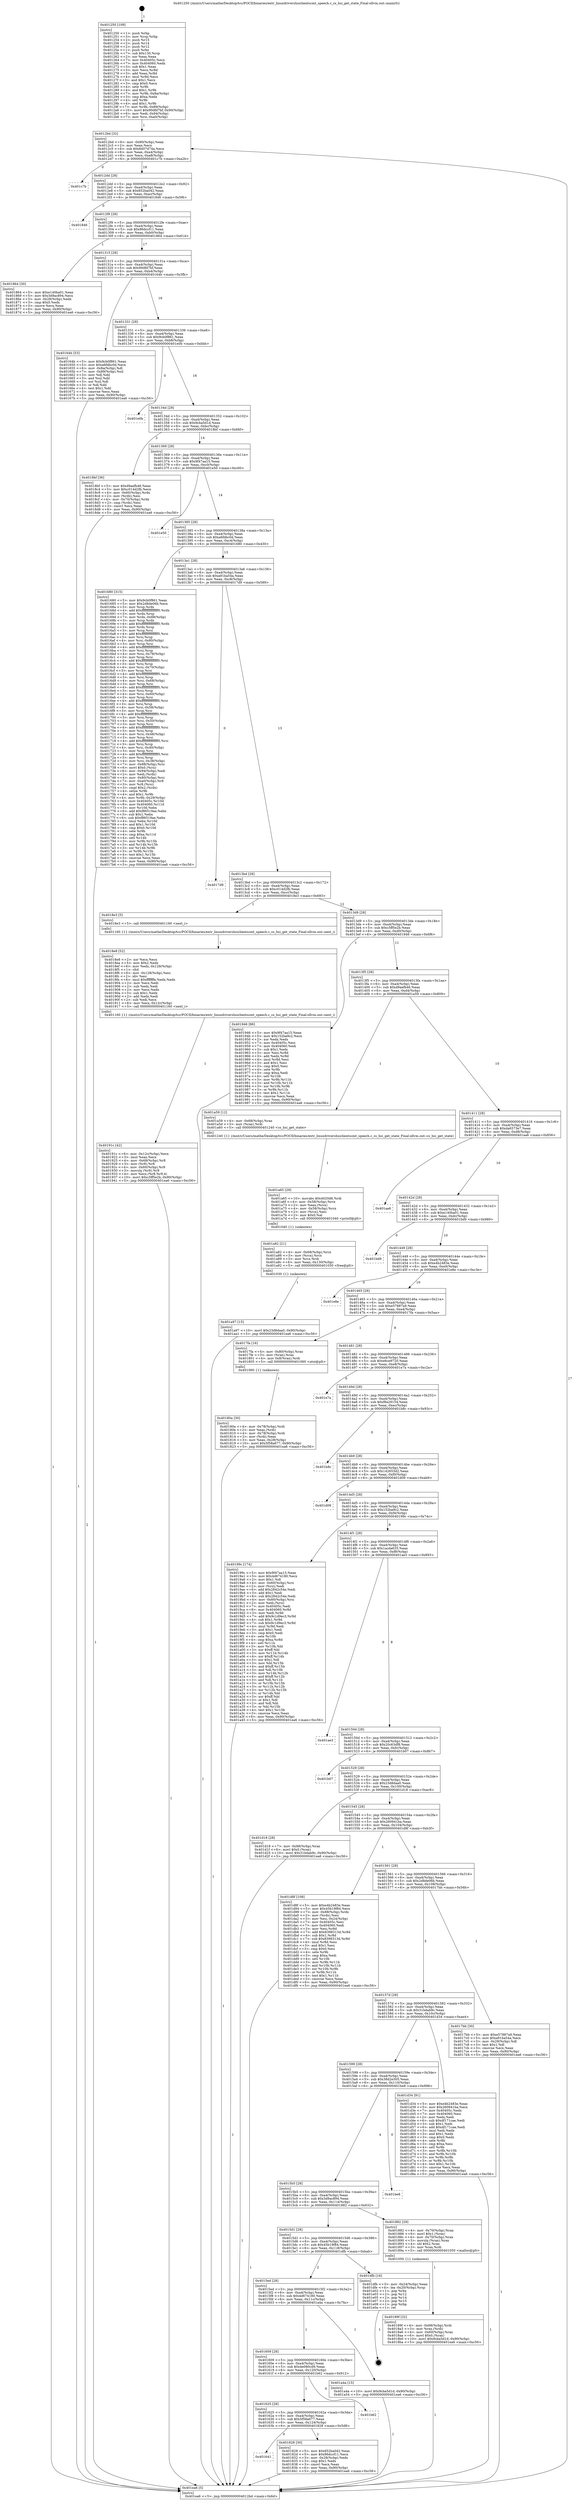 digraph "0x401250" {
  label = "0x401250 (/mnt/c/Users/mathe/Desktop/tcc/POCII/binaries/extr_linuxdrivershsiclientscmt_speech.c_cs_hsi_get_state_Final-ollvm.out::main(0))"
  labelloc = "t"
  node[shape=record]

  Entry [label="",width=0.3,height=0.3,shape=circle,fillcolor=black,style=filled]
  "0x4012bd" [label="{
     0x4012bd [32]\l
     | [instrs]\l
     &nbsp;&nbsp;0x4012bd \<+6\>: mov -0x90(%rbp),%eax\l
     &nbsp;&nbsp;0x4012c3 \<+2\>: mov %eax,%ecx\l
     &nbsp;&nbsp;0x4012c5 \<+6\>: sub $0x8407d74a,%ecx\l
     &nbsp;&nbsp;0x4012cb \<+6\>: mov %eax,-0xa4(%rbp)\l
     &nbsp;&nbsp;0x4012d1 \<+6\>: mov %ecx,-0xa8(%rbp)\l
     &nbsp;&nbsp;0x4012d7 \<+6\>: je 0000000000401c7b \<main+0xa2b\>\l
  }"]
  "0x401c7b" [label="{
     0x401c7b\l
  }", style=dashed]
  "0x4012dd" [label="{
     0x4012dd [28]\l
     | [instrs]\l
     &nbsp;&nbsp;0x4012dd \<+5\>: jmp 00000000004012e2 \<main+0x92\>\l
     &nbsp;&nbsp;0x4012e2 \<+6\>: mov -0xa4(%rbp),%eax\l
     &nbsp;&nbsp;0x4012e8 \<+5\>: sub $0x852ba042,%eax\l
     &nbsp;&nbsp;0x4012ed \<+6\>: mov %eax,-0xac(%rbp)\l
     &nbsp;&nbsp;0x4012f3 \<+6\>: je 0000000000401846 \<main+0x5f6\>\l
  }"]
  Exit [label="",width=0.3,height=0.3,shape=circle,fillcolor=black,style=filled,peripheries=2]
  "0x401846" [label="{
     0x401846\l
  }", style=dashed]
  "0x4012f9" [label="{
     0x4012f9 [28]\l
     | [instrs]\l
     &nbsp;&nbsp;0x4012f9 \<+5\>: jmp 00000000004012fe \<main+0xae\>\l
     &nbsp;&nbsp;0x4012fe \<+6\>: mov -0xa4(%rbp),%eax\l
     &nbsp;&nbsp;0x401304 \<+5\>: sub $0x86dccf11,%eax\l
     &nbsp;&nbsp;0x401309 \<+6\>: mov %eax,-0xb0(%rbp)\l
     &nbsp;&nbsp;0x40130f \<+6\>: je 0000000000401864 \<main+0x614\>\l
  }"]
  "0x401a97" [label="{
     0x401a97 [15]\l
     | [instrs]\l
     &nbsp;&nbsp;0x401a97 \<+10\>: movl $0x23d8daa0,-0x90(%rbp)\l
     &nbsp;&nbsp;0x401aa1 \<+5\>: jmp 0000000000401ea6 \<main+0xc56\>\l
  }"]
  "0x401864" [label="{
     0x401864 [30]\l
     | [instrs]\l
     &nbsp;&nbsp;0x401864 \<+5\>: mov $0xe140ba01,%eax\l
     &nbsp;&nbsp;0x401869 \<+5\>: mov $0x3d9ac894,%ecx\l
     &nbsp;&nbsp;0x40186e \<+3\>: mov -0x28(%rbp),%edx\l
     &nbsp;&nbsp;0x401871 \<+3\>: cmp $0x0,%edx\l
     &nbsp;&nbsp;0x401874 \<+3\>: cmove %ecx,%eax\l
     &nbsp;&nbsp;0x401877 \<+6\>: mov %eax,-0x90(%rbp)\l
     &nbsp;&nbsp;0x40187d \<+5\>: jmp 0000000000401ea6 \<main+0xc56\>\l
  }"]
  "0x401315" [label="{
     0x401315 [28]\l
     | [instrs]\l
     &nbsp;&nbsp;0x401315 \<+5\>: jmp 000000000040131a \<main+0xca\>\l
     &nbsp;&nbsp;0x40131a \<+6\>: mov -0xa4(%rbp),%eax\l
     &nbsp;&nbsp;0x401320 \<+5\>: sub $0x90dfd7bf,%eax\l
     &nbsp;&nbsp;0x401325 \<+6\>: mov %eax,-0xb4(%rbp)\l
     &nbsp;&nbsp;0x40132b \<+6\>: je 000000000040164b \<main+0x3fb\>\l
  }"]
  "0x401a82" [label="{
     0x401a82 [21]\l
     | [instrs]\l
     &nbsp;&nbsp;0x401a82 \<+4\>: mov -0x68(%rbp),%rcx\l
     &nbsp;&nbsp;0x401a86 \<+3\>: mov (%rcx),%rcx\l
     &nbsp;&nbsp;0x401a89 \<+3\>: mov %rcx,%rdi\l
     &nbsp;&nbsp;0x401a8c \<+6\>: mov %eax,-0x130(%rbp)\l
     &nbsp;&nbsp;0x401a92 \<+5\>: call 0000000000401030 \<free@plt\>\l
     | [calls]\l
     &nbsp;&nbsp;0x401030 \{1\} (unknown)\l
  }"]
  "0x40164b" [label="{
     0x40164b [53]\l
     | [instrs]\l
     &nbsp;&nbsp;0x40164b \<+5\>: mov $0x9cb0f861,%eax\l
     &nbsp;&nbsp;0x401650 \<+5\>: mov $0xa6fdbc0d,%ecx\l
     &nbsp;&nbsp;0x401655 \<+6\>: mov -0x8a(%rbp),%dl\l
     &nbsp;&nbsp;0x40165b \<+7\>: mov -0x89(%rbp),%sil\l
     &nbsp;&nbsp;0x401662 \<+3\>: mov %dl,%dil\l
     &nbsp;&nbsp;0x401665 \<+3\>: and %sil,%dil\l
     &nbsp;&nbsp;0x401668 \<+3\>: xor %sil,%dl\l
     &nbsp;&nbsp;0x40166b \<+3\>: or %dl,%dil\l
     &nbsp;&nbsp;0x40166e \<+4\>: test $0x1,%dil\l
     &nbsp;&nbsp;0x401672 \<+3\>: cmovne %ecx,%eax\l
     &nbsp;&nbsp;0x401675 \<+6\>: mov %eax,-0x90(%rbp)\l
     &nbsp;&nbsp;0x40167b \<+5\>: jmp 0000000000401ea6 \<main+0xc56\>\l
  }"]
  "0x401331" [label="{
     0x401331 [28]\l
     | [instrs]\l
     &nbsp;&nbsp;0x401331 \<+5\>: jmp 0000000000401336 \<main+0xe6\>\l
     &nbsp;&nbsp;0x401336 \<+6\>: mov -0xa4(%rbp),%eax\l
     &nbsp;&nbsp;0x40133c \<+5\>: sub $0x9cb0f861,%eax\l
     &nbsp;&nbsp;0x401341 \<+6\>: mov %eax,-0xb8(%rbp)\l
     &nbsp;&nbsp;0x401347 \<+6\>: je 0000000000401e0b \<main+0xbbb\>\l
  }"]
  "0x401ea6" [label="{
     0x401ea6 [5]\l
     | [instrs]\l
     &nbsp;&nbsp;0x401ea6 \<+5\>: jmp 00000000004012bd \<main+0x6d\>\l
  }"]
  "0x401250" [label="{
     0x401250 [109]\l
     | [instrs]\l
     &nbsp;&nbsp;0x401250 \<+1\>: push %rbp\l
     &nbsp;&nbsp;0x401251 \<+3\>: mov %rsp,%rbp\l
     &nbsp;&nbsp;0x401254 \<+2\>: push %r15\l
     &nbsp;&nbsp;0x401256 \<+2\>: push %r14\l
     &nbsp;&nbsp;0x401258 \<+2\>: push %r12\l
     &nbsp;&nbsp;0x40125a \<+1\>: push %rbx\l
     &nbsp;&nbsp;0x40125b \<+7\>: sub $0x130,%rsp\l
     &nbsp;&nbsp;0x401262 \<+2\>: xor %eax,%eax\l
     &nbsp;&nbsp;0x401264 \<+7\>: mov 0x40405c,%ecx\l
     &nbsp;&nbsp;0x40126b \<+7\>: mov 0x404060,%edx\l
     &nbsp;&nbsp;0x401272 \<+3\>: sub $0x1,%eax\l
     &nbsp;&nbsp;0x401275 \<+3\>: mov %ecx,%r8d\l
     &nbsp;&nbsp;0x401278 \<+3\>: add %eax,%r8d\l
     &nbsp;&nbsp;0x40127b \<+4\>: imul %r8d,%ecx\l
     &nbsp;&nbsp;0x40127f \<+3\>: and $0x1,%ecx\l
     &nbsp;&nbsp;0x401282 \<+3\>: cmp $0x0,%ecx\l
     &nbsp;&nbsp;0x401285 \<+4\>: sete %r9b\l
     &nbsp;&nbsp;0x401289 \<+4\>: and $0x1,%r9b\l
     &nbsp;&nbsp;0x40128d \<+7\>: mov %r9b,-0x8a(%rbp)\l
     &nbsp;&nbsp;0x401294 \<+3\>: cmp $0xa,%edx\l
     &nbsp;&nbsp;0x401297 \<+4\>: setl %r9b\l
     &nbsp;&nbsp;0x40129b \<+4\>: and $0x1,%r9b\l
     &nbsp;&nbsp;0x40129f \<+7\>: mov %r9b,-0x89(%rbp)\l
     &nbsp;&nbsp;0x4012a6 \<+10\>: movl $0x90dfd7bf,-0x90(%rbp)\l
     &nbsp;&nbsp;0x4012b0 \<+6\>: mov %edi,-0x94(%rbp)\l
     &nbsp;&nbsp;0x4012b6 \<+7\>: mov %rsi,-0xa0(%rbp)\l
  }"]
  "0x401a65" [label="{
     0x401a65 [29]\l
     | [instrs]\l
     &nbsp;&nbsp;0x401a65 \<+10\>: movabs $0x4020d6,%rdi\l
     &nbsp;&nbsp;0x401a6f \<+4\>: mov -0x58(%rbp),%rcx\l
     &nbsp;&nbsp;0x401a73 \<+2\>: mov %eax,(%rcx)\l
     &nbsp;&nbsp;0x401a75 \<+4\>: mov -0x58(%rbp),%rcx\l
     &nbsp;&nbsp;0x401a79 \<+2\>: mov (%rcx),%esi\l
     &nbsp;&nbsp;0x401a7b \<+2\>: mov $0x0,%al\l
     &nbsp;&nbsp;0x401a7d \<+5\>: call 0000000000401040 \<printf@plt\>\l
     | [calls]\l
     &nbsp;&nbsp;0x401040 \{1\} (unknown)\l
  }"]
  "0x401e0b" [label="{
     0x401e0b\l
  }", style=dashed]
  "0x40134d" [label="{
     0x40134d [28]\l
     | [instrs]\l
     &nbsp;&nbsp;0x40134d \<+5\>: jmp 0000000000401352 \<main+0x102\>\l
     &nbsp;&nbsp;0x401352 \<+6\>: mov -0xa4(%rbp),%eax\l
     &nbsp;&nbsp;0x401358 \<+5\>: sub $0x9cba5d1d,%eax\l
     &nbsp;&nbsp;0x40135d \<+6\>: mov %eax,-0xbc(%rbp)\l
     &nbsp;&nbsp;0x401363 \<+6\>: je 00000000004018bf \<main+0x66f\>\l
  }"]
  "0x40191c" [label="{
     0x40191c [42]\l
     | [instrs]\l
     &nbsp;&nbsp;0x40191c \<+6\>: mov -0x12c(%rbp),%ecx\l
     &nbsp;&nbsp;0x401922 \<+3\>: imul %eax,%ecx\l
     &nbsp;&nbsp;0x401925 \<+4\>: mov -0x68(%rbp),%r8\l
     &nbsp;&nbsp;0x401929 \<+3\>: mov (%r8),%r8\l
     &nbsp;&nbsp;0x40192c \<+4\>: mov -0x60(%rbp),%r9\l
     &nbsp;&nbsp;0x401930 \<+3\>: movslq (%r9),%r9\l
     &nbsp;&nbsp;0x401933 \<+4\>: mov %ecx,(%r8,%r9,4)\l
     &nbsp;&nbsp;0x401937 \<+10\>: movl $0xc5ff5e2b,-0x90(%rbp)\l
     &nbsp;&nbsp;0x401941 \<+5\>: jmp 0000000000401ea6 \<main+0xc56\>\l
  }"]
  "0x4018bf" [label="{
     0x4018bf [36]\l
     | [instrs]\l
     &nbsp;&nbsp;0x4018bf \<+5\>: mov $0xd9aefb46,%eax\l
     &nbsp;&nbsp;0x4018c4 \<+5\>: mov $0xc014d2fb,%ecx\l
     &nbsp;&nbsp;0x4018c9 \<+4\>: mov -0x60(%rbp),%rdx\l
     &nbsp;&nbsp;0x4018cd \<+2\>: mov (%rdx),%esi\l
     &nbsp;&nbsp;0x4018cf \<+4\>: mov -0x70(%rbp),%rdx\l
     &nbsp;&nbsp;0x4018d3 \<+2\>: cmp (%rdx),%esi\l
     &nbsp;&nbsp;0x4018d5 \<+3\>: cmovl %ecx,%eax\l
     &nbsp;&nbsp;0x4018d8 \<+6\>: mov %eax,-0x90(%rbp)\l
     &nbsp;&nbsp;0x4018de \<+5\>: jmp 0000000000401ea6 \<main+0xc56\>\l
  }"]
  "0x401369" [label="{
     0x401369 [28]\l
     | [instrs]\l
     &nbsp;&nbsp;0x401369 \<+5\>: jmp 000000000040136e \<main+0x11e\>\l
     &nbsp;&nbsp;0x40136e \<+6\>: mov -0xa4(%rbp),%eax\l
     &nbsp;&nbsp;0x401374 \<+5\>: sub $0x9f47aa15,%eax\l
     &nbsp;&nbsp;0x401379 \<+6\>: mov %eax,-0xc0(%rbp)\l
     &nbsp;&nbsp;0x40137f \<+6\>: je 0000000000401e50 \<main+0xc00\>\l
  }"]
  "0x4018e8" [label="{
     0x4018e8 [52]\l
     | [instrs]\l
     &nbsp;&nbsp;0x4018e8 \<+2\>: xor %ecx,%ecx\l
     &nbsp;&nbsp;0x4018ea \<+5\>: mov $0x2,%edx\l
     &nbsp;&nbsp;0x4018ef \<+6\>: mov %edx,-0x128(%rbp)\l
     &nbsp;&nbsp;0x4018f5 \<+1\>: cltd\l
     &nbsp;&nbsp;0x4018f6 \<+6\>: mov -0x128(%rbp),%esi\l
     &nbsp;&nbsp;0x4018fc \<+2\>: idiv %esi\l
     &nbsp;&nbsp;0x4018fe \<+6\>: imul $0xfffffffe,%edx,%edx\l
     &nbsp;&nbsp;0x401904 \<+2\>: mov %ecx,%edi\l
     &nbsp;&nbsp;0x401906 \<+2\>: sub %edx,%edi\l
     &nbsp;&nbsp;0x401908 \<+2\>: mov %ecx,%edx\l
     &nbsp;&nbsp;0x40190a \<+3\>: sub $0x1,%edx\l
     &nbsp;&nbsp;0x40190d \<+2\>: add %edx,%edi\l
     &nbsp;&nbsp;0x40190f \<+2\>: sub %edi,%ecx\l
     &nbsp;&nbsp;0x401911 \<+6\>: mov %ecx,-0x12c(%rbp)\l
     &nbsp;&nbsp;0x401917 \<+5\>: call 0000000000401160 \<next_i\>\l
     | [calls]\l
     &nbsp;&nbsp;0x401160 \{1\} (/mnt/c/Users/mathe/Desktop/tcc/POCII/binaries/extr_linuxdrivershsiclientscmt_speech.c_cs_hsi_get_state_Final-ollvm.out::next_i)\l
  }"]
  "0x401e50" [label="{
     0x401e50\l
  }", style=dashed]
  "0x401385" [label="{
     0x401385 [28]\l
     | [instrs]\l
     &nbsp;&nbsp;0x401385 \<+5\>: jmp 000000000040138a \<main+0x13a\>\l
     &nbsp;&nbsp;0x40138a \<+6\>: mov -0xa4(%rbp),%eax\l
     &nbsp;&nbsp;0x401390 \<+5\>: sub $0xa6fdbc0d,%eax\l
     &nbsp;&nbsp;0x401395 \<+6\>: mov %eax,-0xc4(%rbp)\l
     &nbsp;&nbsp;0x40139b \<+6\>: je 0000000000401680 \<main+0x430\>\l
  }"]
  "0x40189f" [label="{
     0x40189f [32]\l
     | [instrs]\l
     &nbsp;&nbsp;0x40189f \<+4\>: mov -0x68(%rbp),%rdi\l
     &nbsp;&nbsp;0x4018a3 \<+3\>: mov %rax,(%rdi)\l
     &nbsp;&nbsp;0x4018a6 \<+4\>: mov -0x60(%rbp),%rax\l
     &nbsp;&nbsp;0x4018aa \<+6\>: movl $0x0,(%rax)\l
     &nbsp;&nbsp;0x4018b0 \<+10\>: movl $0x9cba5d1d,-0x90(%rbp)\l
     &nbsp;&nbsp;0x4018ba \<+5\>: jmp 0000000000401ea6 \<main+0xc56\>\l
  }"]
  "0x401680" [label="{
     0x401680 [315]\l
     | [instrs]\l
     &nbsp;&nbsp;0x401680 \<+5\>: mov $0x9cb0f861,%eax\l
     &nbsp;&nbsp;0x401685 \<+5\>: mov $0x2d8de06b,%ecx\l
     &nbsp;&nbsp;0x40168a \<+3\>: mov %rsp,%rdx\l
     &nbsp;&nbsp;0x40168d \<+4\>: add $0xfffffffffffffff0,%rdx\l
     &nbsp;&nbsp;0x401691 \<+3\>: mov %rdx,%rsp\l
     &nbsp;&nbsp;0x401694 \<+7\>: mov %rdx,-0x88(%rbp)\l
     &nbsp;&nbsp;0x40169b \<+3\>: mov %rsp,%rdx\l
     &nbsp;&nbsp;0x40169e \<+4\>: add $0xfffffffffffffff0,%rdx\l
     &nbsp;&nbsp;0x4016a2 \<+3\>: mov %rdx,%rsp\l
     &nbsp;&nbsp;0x4016a5 \<+3\>: mov %rsp,%rsi\l
     &nbsp;&nbsp;0x4016a8 \<+4\>: add $0xfffffffffffffff0,%rsi\l
     &nbsp;&nbsp;0x4016ac \<+3\>: mov %rsi,%rsp\l
     &nbsp;&nbsp;0x4016af \<+4\>: mov %rsi,-0x80(%rbp)\l
     &nbsp;&nbsp;0x4016b3 \<+3\>: mov %rsp,%rsi\l
     &nbsp;&nbsp;0x4016b6 \<+4\>: add $0xfffffffffffffff0,%rsi\l
     &nbsp;&nbsp;0x4016ba \<+3\>: mov %rsi,%rsp\l
     &nbsp;&nbsp;0x4016bd \<+4\>: mov %rsi,-0x78(%rbp)\l
     &nbsp;&nbsp;0x4016c1 \<+3\>: mov %rsp,%rsi\l
     &nbsp;&nbsp;0x4016c4 \<+4\>: add $0xfffffffffffffff0,%rsi\l
     &nbsp;&nbsp;0x4016c8 \<+3\>: mov %rsi,%rsp\l
     &nbsp;&nbsp;0x4016cb \<+4\>: mov %rsi,-0x70(%rbp)\l
     &nbsp;&nbsp;0x4016cf \<+3\>: mov %rsp,%rsi\l
     &nbsp;&nbsp;0x4016d2 \<+4\>: add $0xfffffffffffffff0,%rsi\l
     &nbsp;&nbsp;0x4016d6 \<+3\>: mov %rsi,%rsp\l
     &nbsp;&nbsp;0x4016d9 \<+4\>: mov %rsi,-0x68(%rbp)\l
     &nbsp;&nbsp;0x4016dd \<+3\>: mov %rsp,%rsi\l
     &nbsp;&nbsp;0x4016e0 \<+4\>: add $0xfffffffffffffff0,%rsi\l
     &nbsp;&nbsp;0x4016e4 \<+3\>: mov %rsi,%rsp\l
     &nbsp;&nbsp;0x4016e7 \<+4\>: mov %rsi,-0x60(%rbp)\l
     &nbsp;&nbsp;0x4016eb \<+3\>: mov %rsp,%rsi\l
     &nbsp;&nbsp;0x4016ee \<+4\>: add $0xfffffffffffffff0,%rsi\l
     &nbsp;&nbsp;0x4016f2 \<+3\>: mov %rsi,%rsp\l
     &nbsp;&nbsp;0x4016f5 \<+4\>: mov %rsi,-0x58(%rbp)\l
     &nbsp;&nbsp;0x4016f9 \<+3\>: mov %rsp,%rsi\l
     &nbsp;&nbsp;0x4016fc \<+4\>: add $0xfffffffffffffff0,%rsi\l
     &nbsp;&nbsp;0x401700 \<+3\>: mov %rsi,%rsp\l
     &nbsp;&nbsp;0x401703 \<+4\>: mov %rsi,-0x50(%rbp)\l
     &nbsp;&nbsp;0x401707 \<+3\>: mov %rsp,%rsi\l
     &nbsp;&nbsp;0x40170a \<+4\>: add $0xfffffffffffffff0,%rsi\l
     &nbsp;&nbsp;0x40170e \<+3\>: mov %rsi,%rsp\l
     &nbsp;&nbsp;0x401711 \<+4\>: mov %rsi,-0x48(%rbp)\l
     &nbsp;&nbsp;0x401715 \<+3\>: mov %rsp,%rsi\l
     &nbsp;&nbsp;0x401718 \<+4\>: add $0xfffffffffffffff0,%rsi\l
     &nbsp;&nbsp;0x40171c \<+3\>: mov %rsi,%rsp\l
     &nbsp;&nbsp;0x40171f \<+4\>: mov %rsi,-0x40(%rbp)\l
     &nbsp;&nbsp;0x401723 \<+3\>: mov %rsp,%rsi\l
     &nbsp;&nbsp;0x401726 \<+4\>: add $0xfffffffffffffff0,%rsi\l
     &nbsp;&nbsp;0x40172a \<+3\>: mov %rsi,%rsp\l
     &nbsp;&nbsp;0x40172d \<+4\>: mov %rsi,-0x38(%rbp)\l
     &nbsp;&nbsp;0x401731 \<+7\>: mov -0x88(%rbp),%rsi\l
     &nbsp;&nbsp;0x401738 \<+6\>: movl $0x0,(%rsi)\l
     &nbsp;&nbsp;0x40173e \<+6\>: mov -0x94(%rbp),%edi\l
     &nbsp;&nbsp;0x401744 \<+2\>: mov %edi,(%rdx)\l
     &nbsp;&nbsp;0x401746 \<+4\>: mov -0x80(%rbp),%rsi\l
     &nbsp;&nbsp;0x40174a \<+7\>: mov -0xa0(%rbp),%r8\l
     &nbsp;&nbsp;0x401751 \<+3\>: mov %r8,(%rsi)\l
     &nbsp;&nbsp;0x401754 \<+3\>: cmpl $0x2,(%rdx)\l
     &nbsp;&nbsp;0x401757 \<+4\>: setne %r9b\l
     &nbsp;&nbsp;0x40175b \<+4\>: and $0x1,%r9b\l
     &nbsp;&nbsp;0x40175f \<+4\>: mov %r9b,-0x29(%rbp)\l
     &nbsp;&nbsp;0x401763 \<+8\>: mov 0x40405c,%r10d\l
     &nbsp;&nbsp;0x40176b \<+8\>: mov 0x404060,%r11d\l
     &nbsp;&nbsp;0x401773 \<+3\>: mov %r10d,%ebx\l
     &nbsp;&nbsp;0x401776 \<+6\>: add $0xf86519ae,%ebx\l
     &nbsp;&nbsp;0x40177c \<+3\>: sub $0x1,%ebx\l
     &nbsp;&nbsp;0x40177f \<+6\>: sub $0xf86519ae,%ebx\l
     &nbsp;&nbsp;0x401785 \<+4\>: imul %ebx,%r10d\l
     &nbsp;&nbsp;0x401789 \<+4\>: and $0x1,%r10d\l
     &nbsp;&nbsp;0x40178d \<+4\>: cmp $0x0,%r10d\l
     &nbsp;&nbsp;0x401791 \<+4\>: sete %r9b\l
     &nbsp;&nbsp;0x401795 \<+4\>: cmp $0xa,%r11d\l
     &nbsp;&nbsp;0x401799 \<+4\>: setl %r14b\l
     &nbsp;&nbsp;0x40179d \<+3\>: mov %r9b,%r15b\l
     &nbsp;&nbsp;0x4017a0 \<+3\>: and %r14b,%r15b\l
     &nbsp;&nbsp;0x4017a3 \<+3\>: xor %r14b,%r9b\l
     &nbsp;&nbsp;0x4017a6 \<+3\>: or %r9b,%r15b\l
     &nbsp;&nbsp;0x4017a9 \<+4\>: test $0x1,%r15b\l
     &nbsp;&nbsp;0x4017ad \<+3\>: cmovne %ecx,%eax\l
     &nbsp;&nbsp;0x4017b0 \<+6\>: mov %eax,-0x90(%rbp)\l
     &nbsp;&nbsp;0x4017b6 \<+5\>: jmp 0000000000401ea6 \<main+0xc56\>\l
  }"]
  "0x4013a1" [label="{
     0x4013a1 [28]\l
     | [instrs]\l
     &nbsp;&nbsp;0x4013a1 \<+5\>: jmp 00000000004013a6 \<main+0x156\>\l
     &nbsp;&nbsp;0x4013a6 \<+6\>: mov -0xa4(%rbp),%eax\l
     &nbsp;&nbsp;0x4013ac \<+5\>: sub $0xa91ba54a,%eax\l
     &nbsp;&nbsp;0x4013b1 \<+6\>: mov %eax,-0xc8(%rbp)\l
     &nbsp;&nbsp;0x4013b7 \<+6\>: je 00000000004017d9 \<main+0x589\>\l
  }"]
  "0x401641" [label="{
     0x401641\l
  }", style=dashed]
  "0x401828" [label="{
     0x401828 [30]\l
     | [instrs]\l
     &nbsp;&nbsp;0x401828 \<+5\>: mov $0x852ba042,%eax\l
     &nbsp;&nbsp;0x40182d \<+5\>: mov $0x86dccf11,%ecx\l
     &nbsp;&nbsp;0x401832 \<+3\>: mov -0x28(%rbp),%edx\l
     &nbsp;&nbsp;0x401835 \<+3\>: cmp $0x1,%edx\l
     &nbsp;&nbsp;0x401838 \<+3\>: cmovl %ecx,%eax\l
     &nbsp;&nbsp;0x40183b \<+6\>: mov %eax,-0x90(%rbp)\l
     &nbsp;&nbsp;0x401841 \<+5\>: jmp 0000000000401ea6 \<main+0xc56\>\l
  }"]
  "0x4017d9" [label="{
     0x4017d9\l
  }", style=dashed]
  "0x4013bd" [label="{
     0x4013bd [28]\l
     | [instrs]\l
     &nbsp;&nbsp;0x4013bd \<+5\>: jmp 00000000004013c2 \<main+0x172\>\l
     &nbsp;&nbsp;0x4013c2 \<+6\>: mov -0xa4(%rbp),%eax\l
     &nbsp;&nbsp;0x4013c8 \<+5\>: sub $0xc014d2fb,%eax\l
     &nbsp;&nbsp;0x4013cd \<+6\>: mov %eax,-0xcc(%rbp)\l
     &nbsp;&nbsp;0x4013d3 \<+6\>: je 00000000004018e3 \<main+0x693\>\l
  }"]
  "0x401625" [label="{
     0x401625 [28]\l
     | [instrs]\l
     &nbsp;&nbsp;0x401625 \<+5\>: jmp 000000000040162a \<main+0x3da\>\l
     &nbsp;&nbsp;0x40162a \<+6\>: mov -0xa4(%rbp),%eax\l
     &nbsp;&nbsp;0x401630 \<+5\>: sub $0x5f58a677,%eax\l
     &nbsp;&nbsp;0x401635 \<+6\>: mov %eax,-0x124(%rbp)\l
     &nbsp;&nbsp;0x40163b \<+6\>: je 0000000000401828 \<main+0x5d8\>\l
  }"]
  "0x4018e3" [label="{
     0x4018e3 [5]\l
     | [instrs]\l
     &nbsp;&nbsp;0x4018e3 \<+5\>: call 0000000000401160 \<next_i\>\l
     | [calls]\l
     &nbsp;&nbsp;0x401160 \{1\} (/mnt/c/Users/mathe/Desktop/tcc/POCII/binaries/extr_linuxdrivershsiclientscmt_speech.c_cs_hsi_get_state_Final-ollvm.out::next_i)\l
  }"]
  "0x4013d9" [label="{
     0x4013d9 [28]\l
     | [instrs]\l
     &nbsp;&nbsp;0x4013d9 \<+5\>: jmp 00000000004013de \<main+0x18e\>\l
     &nbsp;&nbsp;0x4013de \<+6\>: mov -0xa4(%rbp),%eax\l
     &nbsp;&nbsp;0x4013e4 \<+5\>: sub $0xc5ff5e2b,%eax\l
     &nbsp;&nbsp;0x4013e9 \<+6\>: mov %eax,-0xd0(%rbp)\l
     &nbsp;&nbsp;0x4013ef \<+6\>: je 0000000000401946 \<main+0x6f6\>\l
  }"]
  "0x401b62" [label="{
     0x401b62\l
  }", style=dashed]
  "0x401946" [label="{
     0x401946 [86]\l
     | [instrs]\l
     &nbsp;&nbsp;0x401946 \<+5\>: mov $0x9f47aa15,%eax\l
     &nbsp;&nbsp;0x40194b \<+5\>: mov $0x152ba9c2,%ecx\l
     &nbsp;&nbsp;0x401950 \<+2\>: xor %edx,%edx\l
     &nbsp;&nbsp;0x401952 \<+7\>: mov 0x40405c,%esi\l
     &nbsp;&nbsp;0x401959 \<+7\>: mov 0x404060,%edi\l
     &nbsp;&nbsp;0x401960 \<+3\>: sub $0x1,%edx\l
     &nbsp;&nbsp;0x401963 \<+3\>: mov %esi,%r8d\l
     &nbsp;&nbsp;0x401966 \<+3\>: add %edx,%r8d\l
     &nbsp;&nbsp;0x401969 \<+4\>: imul %r8d,%esi\l
     &nbsp;&nbsp;0x40196d \<+3\>: and $0x1,%esi\l
     &nbsp;&nbsp;0x401970 \<+3\>: cmp $0x0,%esi\l
     &nbsp;&nbsp;0x401973 \<+4\>: sete %r9b\l
     &nbsp;&nbsp;0x401977 \<+3\>: cmp $0xa,%edi\l
     &nbsp;&nbsp;0x40197a \<+4\>: setl %r10b\l
     &nbsp;&nbsp;0x40197e \<+3\>: mov %r9b,%r11b\l
     &nbsp;&nbsp;0x401981 \<+3\>: and %r10b,%r11b\l
     &nbsp;&nbsp;0x401984 \<+3\>: xor %r10b,%r9b\l
     &nbsp;&nbsp;0x401987 \<+3\>: or %r9b,%r11b\l
     &nbsp;&nbsp;0x40198a \<+4\>: test $0x1,%r11b\l
     &nbsp;&nbsp;0x40198e \<+3\>: cmovne %ecx,%eax\l
     &nbsp;&nbsp;0x401991 \<+6\>: mov %eax,-0x90(%rbp)\l
     &nbsp;&nbsp;0x401997 \<+5\>: jmp 0000000000401ea6 \<main+0xc56\>\l
  }"]
  "0x4013f5" [label="{
     0x4013f5 [28]\l
     | [instrs]\l
     &nbsp;&nbsp;0x4013f5 \<+5\>: jmp 00000000004013fa \<main+0x1aa\>\l
     &nbsp;&nbsp;0x4013fa \<+6\>: mov -0xa4(%rbp),%eax\l
     &nbsp;&nbsp;0x401400 \<+5\>: sub $0xd9aefb46,%eax\l
     &nbsp;&nbsp;0x401405 \<+6\>: mov %eax,-0xd4(%rbp)\l
     &nbsp;&nbsp;0x40140b \<+6\>: je 0000000000401a59 \<main+0x809\>\l
  }"]
  "0x401609" [label="{
     0x401609 [28]\l
     | [instrs]\l
     &nbsp;&nbsp;0x401609 \<+5\>: jmp 000000000040160e \<main+0x3be\>\l
     &nbsp;&nbsp;0x40160e \<+6\>: mov -0xa4(%rbp),%eax\l
     &nbsp;&nbsp;0x401614 \<+5\>: sub $0x4e080cd9,%eax\l
     &nbsp;&nbsp;0x401619 \<+6\>: mov %eax,-0x120(%rbp)\l
     &nbsp;&nbsp;0x40161f \<+6\>: je 0000000000401b62 \<main+0x912\>\l
  }"]
  "0x401a59" [label="{
     0x401a59 [12]\l
     | [instrs]\l
     &nbsp;&nbsp;0x401a59 \<+4\>: mov -0x68(%rbp),%rax\l
     &nbsp;&nbsp;0x401a5d \<+3\>: mov (%rax),%rdi\l
     &nbsp;&nbsp;0x401a60 \<+5\>: call 0000000000401240 \<cs_hsi_get_state\>\l
     | [calls]\l
     &nbsp;&nbsp;0x401240 \{1\} (/mnt/c/Users/mathe/Desktop/tcc/POCII/binaries/extr_linuxdrivershsiclientscmt_speech.c_cs_hsi_get_state_Final-ollvm.out::cs_hsi_get_state)\l
  }"]
  "0x401411" [label="{
     0x401411 [28]\l
     | [instrs]\l
     &nbsp;&nbsp;0x401411 \<+5\>: jmp 0000000000401416 \<main+0x1c6\>\l
     &nbsp;&nbsp;0x401416 \<+6\>: mov -0xa4(%rbp),%eax\l
     &nbsp;&nbsp;0x40141c \<+5\>: sub $0xda6573e7,%eax\l
     &nbsp;&nbsp;0x401421 \<+6\>: mov %eax,-0xd8(%rbp)\l
     &nbsp;&nbsp;0x401427 \<+6\>: je 0000000000401aa6 \<main+0x856\>\l
  }"]
  "0x401a4a" [label="{
     0x401a4a [15]\l
     | [instrs]\l
     &nbsp;&nbsp;0x401a4a \<+10\>: movl $0x9cba5d1d,-0x90(%rbp)\l
     &nbsp;&nbsp;0x401a54 \<+5\>: jmp 0000000000401ea6 \<main+0xc56\>\l
  }"]
  "0x401aa6" [label="{
     0x401aa6\l
  }", style=dashed]
  "0x40142d" [label="{
     0x40142d [28]\l
     | [instrs]\l
     &nbsp;&nbsp;0x40142d \<+5\>: jmp 0000000000401432 \<main+0x1e2\>\l
     &nbsp;&nbsp;0x401432 \<+6\>: mov -0xa4(%rbp),%eax\l
     &nbsp;&nbsp;0x401438 \<+5\>: sub $0xe140ba01,%eax\l
     &nbsp;&nbsp;0x40143d \<+6\>: mov %eax,-0xdc(%rbp)\l
     &nbsp;&nbsp;0x401443 \<+6\>: je 0000000000401bd9 \<main+0x989\>\l
  }"]
  "0x4015ed" [label="{
     0x4015ed [28]\l
     | [instrs]\l
     &nbsp;&nbsp;0x4015ed \<+5\>: jmp 00000000004015f2 \<main+0x3a2\>\l
     &nbsp;&nbsp;0x4015f2 \<+6\>: mov -0xa4(%rbp),%eax\l
     &nbsp;&nbsp;0x4015f8 \<+5\>: sub $0x4d674180,%eax\l
     &nbsp;&nbsp;0x4015fd \<+6\>: mov %eax,-0x11c(%rbp)\l
     &nbsp;&nbsp;0x401603 \<+6\>: je 0000000000401a4a \<main+0x7fa\>\l
  }"]
  "0x401bd9" [label="{
     0x401bd9\l
  }", style=dashed]
  "0x401449" [label="{
     0x401449 [28]\l
     | [instrs]\l
     &nbsp;&nbsp;0x401449 \<+5\>: jmp 000000000040144e \<main+0x1fe\>\l
     &nbsp;&nbsp;0x40144e \<+6\>: mov -0xa4(%rbp),%eax\l
     &nbsp;&nbsp;0x401454 \<+5\>: sub $0xe4b2483e,%eax\l
     &nbsp;&nbsp;0x401459 \<+6\>: mov %eax,-0xe0(%rbp)\l
     &nbsp;&nbsp;0x40145f \<+6\>: je 0000000000401e8e \<main+0xc3e\>\l
  }"]
  "0x401dfb" [label="{
     0x401dfb [16]\l
     | [instrs]\l
     &nbsp;&nbsp;0x401dfb \<+3\>: mov -0x24(%rbp),%eax\l
     &nbsp;&nbsp;0x401dfe \<+4\>: lea -0x20(%rbp),%rsp\l
     &nbsp;&nbsp;0x401e02 \<+1\>: pop %rbx\l
     &nbsp;&nbsp;0x401e03 \<+2\>: pop %r12\l
     &nbsp;&nbsp;0x401e05 \<+2\>: pop %r14\l
     &nbsp;&nbsp;0x401e07 \<+2\>: pop %r15\l
     &nbsp;&nbsp;0x401e09 \<+1\>: pop %rbp\l
     &nbsp;&nbsp;0x401e0a \<+1\>: ret\l
  }"]
  "0x401e8e" [label="{
     0x401e8e\l
  }", style=dashed]
  "0x401465" [label="{
     0x401465 [28]\l
     | [instrs]\l
     &nbsp;&nbsp;0x401465 \<+5\>: jmp 000000000040146a \<main+0x21a\>\l
     &nbsp;&nbsp;0x40146a \<+6\>: mov -0xa4(%rbp),%eax\l
     &nbsp;&nbsp;0x401470 \<+5\>: sub $0xe57887a9,%eax\l
     &nbsp;&nbsp;0x401475 \<+6\>: mov %eax,-0xe4(%rbp)\l
     &nbsp;&nbsp;0x40147b \<+6\>: je 00000000004017fa \<main+0x5aa\>\l
  }"]
  "0x4015d1" [label="{
     0x4015d1 [28]\l
     | [instrs]\l
     &nbsp;&nbsp;0x4015d1 \<+5\>: jmp 00000000004015d6 \<main+0x386\>\l
     &nbsp;&nbsp;0x4015d6 \<+6\>: mov -0xa4(%rbp),%eax\l
     &nbsp;&nbsp;0x4015dc \<+5\>: sub $0x45b19f84,%eax\l
     &nbsp;&nbsp;0x4015e1 \<+6\>: mov %eax,-0x118(%rbp)\l
     &nbsp;&nbsp;0x4015e7 \<+6\>: je 0000000000401dfb \<main+0xbab\>\l
  }"]
  "0x4017fa" [label="{
     0x4017fa [16]\l
     | [instrs]\l
     &nbsp;&nbsp;0x4017fa \<+4\>: mov -0x80(%rbp),%rax\l
     &nbsp;&nbsp;0x4017fe \<+3\>: mov (%rax),%rax\l
     &nbsp;&nbsp;0x401801 \<+4\>: mov 0x8(%rax),%rdi\l
     &nbsp;&nbsp;0x401805 \<+5\>: call 0000000000401060 \<atoi@plt\>\l
     | [calls]\l
     &nbsp;&nbsp;0x401060 \{1\} (unknown)\l
  }"]
  "0x401481" [label="{
     0x401481 [28]\l
     | [instrs]\l
     &nbsp;&nbsp;0x401481 \<+5\>: jmp 0000000000401486 \<main+0x236\>\l
     &nbsp;&nbsp;0x401486 \<+6\>: mov -0xa4(%rbp),%eax\l
     &nbsp;&nbsp;0x40148c \<+5\>: sub $0xe6ce9720,%eax\l
     &nbsp;&nbsp;0x401491 \<+6\>: mov %eax,-0xe8(%rbp)\l
     &nbsp;&nbsp;0x401497 \<+6\>: je 0000000000401e7a \<main+0xc2a\>\l
  }"]
  "0x401882" [label="{
     0x401882 [29]\l
     | [instrs]\l
     &nbsp;&nbsp;0x401882 \<+4\>: mov -0x70(%rbp),%rax\l
     &nbsp;&nbsp;0x401886 \<+6\>: movl $0x1,(%rax)\l
     &nbsp;&nbsp;0x40188c \<+4\>: mov -0x70(%rbp),%rax\l
     &nbsp;&nbsp;0x401890 \<+3\>: movslq (%rax),%rax\l
     &nbsp;&nbsp;0x401893 \<+4\>: shl $0x2,%rax\l
     &nbsp;&nbsp;0x401897 \<+3\>: mov %rax,%rdi\l
     &nbsp;&nbsp;0x40189a \<+5\>: call 0000000000401050 \<malloc@plt\>\l
     | [calls]\l
     &nbsp;&nbsp;0x401050 \{1\} (unknown)\l
  }"]
  "0x401e7a" [label="{
     0x401e7a\l
  }", style=dashed]
  "0x40149d" [label="{
     0x40149d [28]\l
     | [instrs]\l
     &nbsp;&nbsp;0x40149d \<+5\>: jmp 00000000004014a2 \<main+0x252\>\l
     &nbsp;&nbsp;0x4014a2 \<+6\>: mov -0xa4(%rbp),%eax\l
     &nbsp;&nbsp;0x4014a8 \<+5\>: sub $0xf8a29154,%eax\l
     &nbsp;&nbsp;0x4014ad \<+6\>: mov %eax,-0xec(%rbp)\l
     &nbsp;&nbsp;0x4014b3 \<+6\>: je 0000000000401b8c \<main+0x93c\>\l
  }"]
  "0x4015b5" [label="{
     0x4015b5 [28]\l
     | [instrs]\l
     &nbsp;&nbsp;0x4015b5 \<+5\>: jmp 00000000004015ba \<main+0x36a\>\l
     &nbsp;&nbsp;0x4015ba \<+6\>: mov -0xa4(%rbp),%eax\l
     &nbsp;&nbsp;0x4015c0 \<+5\>: sub $0x3d9ac894,%eax\l
     &nbsp;&nbsp;0x4015c5 \<+6\>: mov %eax,-0x114(%rbp)\l
     &nbsp;&nbsp;0x4015cb \<+6\>: je 0000000000401882 \<main+0x632\>\l
  }"]
  "0x401b8c" [label="{
     0x401b8c\l
  }", style=dashed]
  "0x4014b9" [label="{
     0x4014b9 [28]\l
     | [instrs]\l
     &nbsp;&nbsp;0x4014b9 \<+5\>: jmp 00000000004014be \<main+0x26e\>\l
     &nbsp;&nbsp;0x4014be \<+6\>: mov -0xa4(%rbp),%eax\l
     &nbsp;&nbsp;0x4014c4 \<+5\>: sub $0x142653d2,%eax\l
     &nbsp;&nbsp;0x4014c9 \<+6\>: mov %eax,-0xf0(%rbp)\l
     &nbsp;&nbsp;0x4014cf \<+6\>: je 0000000000401d09 \<main+0xab9\>\l
  }"]
  "0x401be8" [label="{
     0x401be8\l
  }", style=dashed]
  "0x401d09" [label="{
     0x401d09\l
  }", style=dashed]
  "0x4014d5" [label="{
     0x4014d5 [28]\l
     | [instrs]\l
     &nbsp;&nbsp;0x4014d5 \<+5\>: jmp 00000000004014da \<main+0x28a\>\l
     &nbsp;&nbsp;0x4014da \<+6\>: mov -0xa4(%rbp),%eax\l
     &nbsp;&nbsp;0x4014e0 \<+5\>: sub $0x152ba9c2,%eax\l
     &nbsp;&nbsp;0x4014e5 \<+6\>: mov %eax,-0xf4(%rbp)\l
     &nbsp;&nbsp;0x4014eb \<+6\>: je 000000000040199c \<main+0x74c\>\l
  }"]
  "0x401599" [label="{
     0x401599 [28]\l
     | [instrs]\l
     &nbsp;&nbsp;0x401599 \<+5\>: jmp 000000000040159e \<main+0x34e\>\l
     &nbsp;&nbsp;0x40159e \<+6\>: mov -0xa4(%rbp),%eax\l
     &nbsp;&nbsp;0x4015a4 \<+5\>: sub $0x38d2e305,%eax\l
     &nbsp;&nbsp;0x4015a9 \<+6\>: mov %eax,-0x110(%rbp)\l
     &nbsp;&nbsp;0x4015af \<+6\>: je 0000000000401be8 \<main+0x998\>\l
  }"]
  "0x40199c" [label="{
     0x40199c [174]\l
     | [instrs]\l
     &nbsp;&nbsp;0x40199c \<+5\>: mov $0x9f47aa15,%eax\l
     &nbsp;&nbsp;0x4019a1 \<+5\>: mov $0x4d674180,%ecx\l
     &nbsp;&nbsp;0x4019a6 \<+2\>: mov $0x1,%dl\l
     &nbsp;&nbsp;0x4019a8 \<+4\>: mov -0x60(%rbp),%rsi\l
     &nbsp;&nbsp;0x4019ac \<+2\>: mov (%rsi),%edi\l
     &nbsp;&nbsp;0x4019ae \<+6\>: add $0x2842c54e,%edi\l
     &nbsp;&nbsp;0x4019b4 \<+3\>: add $0x1,%edi\l
     &nbsp;&nbsp;0x4019b7 \<+6\>: sub $0x2842c54e,%edi\l
     &nbsp;&nbsp;0x4019bd \<+4\>: mov -0x60(%rbp),%rsi\l
     &nbsp;&nbsp;0x4019c1 \<+2\>: mov %edi,(%rsi)\l
     &nbsp;&nbsp;0x4019c3 \<+7\>: mov 0x40405c,%edi\l
     &nbsp;&nbsp;0x4019ca \<+8\>: mov 0x404060,%r8d\l
     &nbsp;&nbsp;0x4019d2 \<+3\>: mov %edi,%r9d\l
     &nbsp;&nbsp;0x4019d5 \<+7\>: add $0x9c1d9ec3,%r9d\l
     &nbsp;&nbsp;0x4019dc \<+4\>: sub $0x1,%r9d\l
     &nbsp;&nbsp;0x4019e0 \<+7\>: sub $0x9c1d9ec3,%r9d\l
     &nbsp;&nbsp;0x4019e7 \<+4\>: imul %r9d,%edi\l
     &nbsp;&nbsp;0x4019eb \<+3\>: and $0x1,%edi\l
     &nbsp;&nbsp;0x4019ee \<+3\>: cmp $0x0,%edi\l
     &nbsp;&nbsp;0x4019f1 \<+4\>: sete %r10b\l
     &nbsp;&nbsp;0x4019f5 \<+4\>: cmp $0xa,%r8d\l
     &nbsp;&nbsp;0x4019f9 \<+4\>: setl %r11b\l
     &nbsp;&nbsp;0x4019fd \<+3\>: mov %r10b,%bl\l
     &nbsp;&nbsp;0x401a00 \<+3\>: xor $0xff,%bl\l
     &nbsp;&nbsp;0x401a03 \<+3\>: mov %r11b,%r14b\l
     &nbsp;&nbsp;0x401a06 \<+4\>: xor $0xff,%r14b\l
     &nbsp;&nbsp;0x401a0a \<+3\>: xor $0x1,%dl\l
     &nbsp;&nbsp;0x401a0d \<+3\>: mov %bl,%r15b\l
     &nbsp;&nbsp;0x401a10 \<+4\>: and $0xff,%r15b\l
     &nbsp;&nbsp;0x401a14 \<+3\>: and %dl,%r10b\l
     &nbsp;&nbsp;0x401a17 \<+3\>: mov %r14b,%r12b\l
     &nbsp;&nbsp;0x401a1a \<+4\>: and $0xff,%r12b\l
     &nbsp;&nbsp;0x401a1e \<+3\>: and %dl,%r11b\l
     &nbsp;&nbsp;0x401a21 \<+3\>: or %r10b,%r15b\l
     &nbsp;&nbsp;0x401a24 \<+3\>: or %r11b,%r12b\l
     &nbsp;&nbsp;0x401a27 \<+3\>: xor %r12b,%r15b\l
     &nbsp;&nbsp;0x401a2a \<+3\>: or %r14b,%bl\l
     &nbsp;&nbsp;0x401a2d \<+3\>: xor $0xff,%bl\l
     &nbsp;&nbsp;0x401a30 \<+3\>: or $0x1,%dl\l
     &nbsp;&nbsp;0x401a33 \<+2\>: and %dl,%bl\l
     &nbsp;&nbsp;0x401a35 \<+3\>: or %bl,%r15b\l
     &nbsp;&nbsp;0x401a38 \<+4\>: test $0x1,%r15b\l
     &nbsp;&nbsp;0x401a3c \<+3\>: cmovne %ecx,%eax\l
     &nbsp;&nbsp;0x401a3f \<+6\>: mov %eax,-0x90(%rbp)\l
     &nbsp;&nbsp;0x401a45 \<+5\>: jmp 0000000000401ea6 \<main+0xc56\>\l
  }"]
  "0x4014f1" [label="{
     0x4014f1 [28]\l
     | [instrs]\l
     &nbsp;&nbsp;0x4014f1 \<+5\>: jmp 00000000004014f6 \<main+0x2a6\>\l
     &nbsp;&nbsp;0x4014f6 \<+6\>: mov -0xa4(%rbp),%eax\l
     &nbsp;&nbsp;0x4014fc \<+5\>: sub $0x1acda635,%eax\l
     &nbsp;&nbsp;0x401501 \<+6\>: mov %eax,-0xf8(%rbp)\l
     &nbsp;&nbsp;0x401507 \<+6\>: je 0000000000401ae3 \<main+0x893\>\l
  }"]
  "0x401d34" [label="{
     0x401d34 [91]\l
     | [instrs]\l
     &nbsp;&nbsp;0x401d34 \<+5\>: mov $0xe4b2483e,%eax\l
     &nbsp;&nbsp;0x401d39 \<+5\>: mov $0x260941ba,%ecx\l
     &nbsp;&nbsp;0x401d3e \<+7\>: mov 0x40405c,%edx\l
     &nbsp;&nbsp;0x401d45 \<+7\>: mov 0x404060,%esi\l
     &nbsp;&nbsp;0x401d4c \<+2\>: mov %edx,%edi\l
     &nbsp;&nbsp;0x401d4e \<+6\>: sub $0xdf171cae,%edi\l
     &nbsp;&nbsp;0x401d54 \<+3\>: sub $0x1,%edi\l
     &nbsp;&nbsp;0x401d57 \<+6\>: add $0xdf171cae,%edi\l
     &nbsp;&nbsp;0x401d5d \<+3\>: imul %edi,%edx\l
     &nbsp;&nbsp;0x401d60 \<+3\>: and $0x1,%edx\l
     &nbsp;&nbsp;0x401d63 \<+3\>: cmp $0x0,%edx\l
     &nbsp;&nbsp;0x401d66 \<+4\>: sete %r8b\l
     &nbsp;&nbsp;0x401d6a \<+3\>: cmp $0xa,%esi\l
     &nbsp;&nbsp;0x401d6d \<+4\>: setl %r9b\l
     &nbsp;&nbsp;0x401d71 \<+3\>: mov %r8b,%r10b\l
     &nbsp;&nbsp;0x401d74 \<+3\>: and %r9b,%r10b\l
     &nbsp;&nbsp;0x401d77 \<+3\>: xor %r9b,%r8b\l
     &nbsp;&nbsp;0x401d7a \<+3\>: or %r8b,%r10b\l
     &nbsp;&nbsp;0x401d7d \<+4\>: test $0x1,%r10b\l
     &nbsp;&nbsp;0x401d81 \<+3\>: cmovne %ecx,%eax\l
     &nbsp;&nbsp;0x401d84 \<+6\>: mov %eax,-0x90(%rbp)\l
     &nbsp;&nbsp;0x401d8a \<+5\>: jmp 0000000000401ea6 \<main+0xc56\>\l
  }"]
  "0x401ae3" [label="{
     0x401ae3\l
  }", style=dashed]
  "0x40150d" [label="{
     0x40150d [28]\l
     | [instrs]\l
     &nbsp;&nbsp;0x40150d \<+5\>: jmp 0000000000401512 \<main+0x2c2\>\l
     &nbsp;&nbsp;0x401512 \<+6\>: mov -0xa4(%rbp),%eax\l
     &nbsp;&nbsp;0x401518 \<+5\>: sub $0x20c63df8,%eax\l
     &nbsp;&nbsp;0x40151d \<+6\>: mov %eax,-0xfc(%rbp)\l
     &nbsp;&nbsp;0x401523 \<+6\>: je 0000000000401b07 \<main+0x8b7\>\l
  }"]
  "0x40180a" [label="{
     0x40180a [30]\l
     | [instrs]\l
     &nbsp;&nbsp;0x40180a \<+4\>: mov -0x78(%rbp),%rdi\l
     &nbsp;&nbsp;0x40180e \<+2\>: mov %eax,(%rdi)\l
     &nbsp;&nbsp;0x401810 \<+4\>: mov -0x78(%rbp),%rdi\l
     &nbsp;&nbsp;0x401814 \<+2\>: mov (%rdi),%eax\l
     &nbsp;&nbsp;0x401816 \<+3\>: mov %eax,-0x28(%rbp)\l
     &nbsp;&nbsp;0x401819 \<+10\>: movl $0x5f58a677,-0x90(%rbp)\l
     &nbsp;&nbsp;0x401823 \<+5\>: jmp 0000000000401ea6 \<main+0xc56\>\l
  }"]
  "0x401b07" [label="{
     0x401b07\l
  }", style=dashed]
  "0x401529" [label="{
     0x401529 [28]\l
     | [instrs]\l
     &nbsp;&nbsp;0x401529 \<+5\>: jmp 000000000040152e \<main+0x2de\>\l
     &nbsp;&nbsp;0x40152e \<+6\>: mov -0xa4(%rbp),%eax\l
     &nbsp;&nbsp;0x401534 \<+5\>: sub $0x23d8daa0,%eax\l
     &nbsp;&nbsp;0x401539 \<+6\>: mov %eax,-0x100(%rbp)\l
     &nbsp;&nbsp;0x40153f \<+6\>: je 0000000000401d18 \<main+0xac8\>\l
  }"]
  "0x40157d" [label="{
     0x40157d [28]\l
     | [instrs]\l
     &nbsp;&nbsp;0x40157d \<+5\>: jmp 0000000000401582 \<main+0x332\>\l
     &nbsp;&nbsp;0x401582 \<+6\>: mov -0xa4(%rbp),%eax\l
     &nbsp;&nbsp;0x401588 \<+5\>: sub $0x31bdab9c,%eax\l
     &nbsp;&nbsp;0x40158d \<+6\>: mov %eax,-0x10c(%rbp)\l
     &nbsp;&nbsp;0x401593 \<+6\>: je 0000000000401d34 \<main+0xae4\>\l
  }"]
  "0x401d18" [label="{
     0x401d18 [28]\l
     | [instrs]\l
     &nbsp;&nbsp;0x401d18 \<+7\>: mov -0x88(%rbp),%rax\l
     &nbsp;&nbsp;0x401d1f \<+6\>: movl $0x0,(%rax)\l
     &nbsp;&nbsp;0x401d25 \<+10\>: movl $0x31bdab9c,-0x90(%rbp)\l
     &nbsp;&nbsp;0x401d2f \<+5\>: jmp 0000000000401ea6 \<main+0xc56\>\l
  }"]
  "0x401545" [label="{
     0x401545 [28]\l
     | [instrs]\l
     &nbsp;&nbsp;0x401545 \<+5\>: jmp 000000000040154a \<main+0x2fa\>\l
     &nbsp;&nbsp;0x40154a \<+6\>: mov -0xa4(%rbp),%eax\l
     &nbsp;&nbsp;0x401550 \<+5\>: sub $0x260941ba,%eax\l
     &nbsp;&nbsp;0x401555 \<+6\>: mov %eax,-0x104(%rbp)\l
     &nbsp;&nbsp;0x40155b \<+6\>: je 0000000000401d8f \<main+0xb3f\>\l
  }"]
  "0x4017bb" [label="{
     0x4017bb [30]\l
     | [instrs]\l
     &nbsp;&nbsp;0x4017bb \<+5\>: mov $0xe57887a9,%eax\l
     &nbsp;&nbsp;0x4017c0 \<+5\>: mov $0xa91ba54a,%ecx\l
     &nbsp;&nbsp;0x4017c5 \<+3\>: mov -0x29(%rbp),%dl\l
     &nbsp;&nbsp;0x4017c8 \<+3\>: test $0x1,%dl\l
     &nbsp;&nbsp;0x4017cb \<+3\>: cmovne %ecx,%eax\l
     &nbsp;&nbsp;0x4017ce \<+6\>: mov %eax,-0x90(%rbp)\l
     &nbsp;&nbsp;0x4017d4 \<+5\>: jmp 0000000000401ea6 \<main+0xc56\>\l
  }"]
  "0x401d8f" [label="{
     0x401d8f [108]\l
     | [instrs]\l
     &nbsp;&nbsp;0x401d8f \<+5\>: mov $0xe4b2483e,%eax\l
     &nbsp;&nbsp;0x401d94 \<+5\>: mov $0x45b19f84,%ecx\l
     &nbsp;&nbsp;0x401d99 \<+7\>: mov -0x88(%rbp),%rdx\l
     &nbsp;&nbsp;0x401da0 \<+2\>: mov (%rdx),%esi\l
     &nbsp;&nbsp;0x401da2 \<+3\>: mov %esi,-0x24(%rbp)\l
     &nbsp;&nbsp;0x401da5 \<+7\>: mov 0x40405c,%esi\l
     &nbsp;&nbsp;0x401dac \<+7\>: mov 0x404060,%edi\l
     &nbsp;&nbsp;0x401db3 \<+3\>: mov %esi,%r8d\l
     &nbsp;&nbsp;0x401db6 \<+7\>: add $0x8398313d,%r8d\l
     &nbsp;&nbsp;0x401dbd \<+4\>: sub $0x1,%r8d\l
     &nbsp;&nbsp;0x401dc1 \<+7\>: sub $0x8398313d,%r8d\l
     &nbsp;&nbsp;0x401dc8 \<+4\>: imul %r8d,%esi\l
     &nbsp;&nbsp;0x401dcc \<+3\>: and $0x1,%esi\l
     &nbsp;&nbsp;0x401dcf \<+3\>: cmp $0x0,%esi\l
     &nbsp;&nbsp;0x401dd2 \<+4\>: sete %r9b\l
     &nbsp;&nbsp;0x401dd6 \<+3\>: cmp $0xa,%edi\l
     &nbsp;&nbsp;0x401dd9 \<+4\>: setl %r10b\l
     &nbsp;&nbsp;0x401ddd \<+3\>: mov %r9b,%r11b\l
     &nbsp;&nbsp;0x401de0 \<+3\>: and %r10b,%r11b\l
     &nbsp;&nbsp;0x401de3 \<+3\>: xor %r10b,%r9b\l
     &nbsp;&nbsp;0x401de6 \<+3\>: or %r9b,%r11b\l
     &nbsp;&nbsp;0x401de9 \<+4\>: test $0x1,%r11b\l
     &nbsp;&nbsp;0x401ded \<+3\>: cmovne %ecx,%eax\l
     &nbsp;&nbsp;0x401df0 \<+6\>: mov %eax,-0x90(%rbp)\l
     &nbsp;&nbsp;0x401df6 \<+5\>: jmp 0000000000401ea6 \<main+0xc56\>\l
  }"]
  "0x401561" [label="{
     0x401561 [28]\l
     | [instrs]\l
     &nbsp;&nbsp;0x401561 \<+5\>: jmp 0000000000401566 \<main+0x316\>\l
     &nbsp;&nbsp;0x401566 \<+6\>: mov -0xa4(%rbp),%eax\l
     &nbsp;&nbsp;0x40156c \<+5\>: sub $0x2d8de06b,%eax\l
     &nbsp;&nbsp;0x401571 \<+6\>: mov %eax,-0x108(%rbp)\l
     &nbsp;&nbsp;0x401577 \<+6\>: je 00000000004017bb \<main+0x56b\>\l
  }"]
  Entry -> "0x401250" [label=" 1"]
  "0x4012bd" -> "0x401c7b" [label=" 0"]
  "0x4012bd" -> "0x4012dd" [label=" 18"]
  "0x401dfb" -> Exit [label=" 1"]
  "0x4012dd" -> "0x401846" [label=" 0"]
  "0x4012dd" -> "0x4012f9" [label=" 18"]
  "0x401d8f" -> "0x401ea6" [label=" 1"]
  "0x4012f9" -> "0x401864" [label=" 1"]
  "0x4012f9" -> "0x401315" [label=" 17"]
  "0x401d34" -> "0x401ea6" [label=" 1"]
  "0x401315" -> "0x40164b" [label=" 1"]
  "0x401315" -> "0x401331" [label=" 16"]
  "0x40164b" -> "0x401ea6" [label=" 1"]
  "0x401250" -> "0x4012bd" [label=" 1"]
  "0x401ea6" -> "0x4012bd" [label=" 17"]
  "0x401d18" -> "0x401ea6" [label=" 1"]
  "0x401331" -> "0x401e0b" [label=" 0"]
  "0x401331" -> "0x40134d" [label=" 16"]
  "0x401a97" -> "0x401ea6" [label=" 1"]
  "0x40134d" -> "0x4018bf" [label=" 2"]
  "0x40134d" -> "0x401369" [label=" 14"]
  "0x401a82" -> "0x401a97" [label=" 1"]
  "0x401369" -> "0x401e50" [label=" 0"]
  "0x401369" -> "0x401385" [label=" 14"]
  "0x401a65" -> "0x401a82" [label=" 1"]
  "0x401385" -> "0x401680" [label=" 1"]
  "0x401385" -> "0x4013a1" [label=" 13"]
  "0x401a59" -> "0x401a65" [label=" 1"]
  "0x401680" -> "0x401ea6" [label=" 1"]
  "0x401a4a" -> "0x401ea6" [label=" 1"]
  "0x4013a1" -> "0x4017d9" [label=" 0"]
  "0x4013a1" -> "0x4013bd" [label=" 13"]
  "0x40199c" -> "0x401ea6" [label=" 1"]
  "0x4013bd" -> "0x4018e3" [label=" 1"]
  "0x4013bd" -> "0x4013d9" [label=" 12"]
  "0x40191c" -> "0x401ea6" [label=" 1"]
  "0x4013d9" -> "0x401946" [label=" 1"]
  "0x4013d9" -> "0x4013f5" [label=" 11"]
  "0x4018e8" -> "0x40191c" [label=" 1"]
  "0x4013f5" -> "0x401a59" [label=" 1"]
  "0x4013f5" -> "0x401411" [label=" 10"]
  "0x4018bf" -> "0x401ea6" [label=" 2"]
  "0x401411" -> "0x401aa6" [label=" 0"]
  "0x401411" -> "0x40142d" [label=" 10"]
  "0x40189f" -> "0x401ea6" [label=" 1"]
  "0x40142d" -> "0x401bd9" [label=" 0"]
  "0x40142d" -> "0x401449" [label=" 10"]
  "0x401864" -> "0x401ea6" [label=" 1"]
  "0x401449" -> "0x401e8e" [label=" 0"]
  "0x401449" -> "0x401465" [label=" 10"]
  "0x401828" -> "0x401ea6" [label=" 1"]
  "0x401465" -> "0x4017fa" [label=" 1"]
  "0x401465" -> "0x401481" [label=" 9"]
  "0x401625" -> "0x401828" [label=" 1"]
  "0x401481" -> "0x401e7a" [label=" 0"]
  "0x401481" -> "0x40149d" [label=" 9"]
  "0x401946" -> "0x401ea6" [label=" 1"]
  "0x40149d" -> "0x401b8c" [label=" 0"]
  "0x40149d" -> "0x4014b9" [label=" 9"]
  "0x401609" -> "0x401b62" [label=" 0"]
  "0x4014b9" -> "0x401d09" [label=" 0"]
  "0x4014b9" -> "0x4014d5" [label=" 9"]
  "0x4018e3" -> "0x4018e8" [label=" 1"]
  "0x4014d5" -> "0x40199c" [label=" 1"]
  "0x4014d5" -> "0x4014f1" [label=" 8"]
  "0x4015ed" -> "0x401a4a" [label=" 1"]
  "0x4014f1" -> "0x401ae3" [label=" 0"]
  "0x4014f1" -> "0x40150d" [label=" 8"]
  "0x401882" -> "0x40189f" [label=" 1"]
  "0x40150d" -> "0x401b07" [label=" 0"]
  "0x40150d" -> "0x401529" [label=" 8"]
  "0x4015d1" -> "0x401dfb" [label=" 1"]
  "0x401529" -> "0x401d18" [label=" 1"]
  "0x401529" -> "0x401545" [label=" 7"]
  "0x401625" -> "0x401641" [label=" 0"]
  "0x401545" -> "0x401d8f" [label=" 1"]
  "0x401545" -> "0x401561" [label=" 6"]
  "0x4015b5" -> "0x4015d1" [label=" 3"]
  "0x401561" -> "0x4017bb" [label=" 1"]
  "0x401561" -> "0x40157d" [label=" 5"]
  "0x4017bb" -> "0x401ea6" [label=" 1"]
  "0x4017fa" -> "0x40180a" [label=" 1"]
  "0x40180a" -> "0x401ea6" [label=" 1"]
  "0x4015d1" -> "0x4015ed" [label=" 2"]
  "0x40157d" -> "0x401d34" [label=" 1"]
  "0x40157d" -> "0x401599" [label=" 4"]
  "0x4015ed" -> "0x401609" [label=" 1"]
  "0x401599" -> "0x401be8" [label=" 0"]
  "0x401599" -> "0x4015b5" [label=" 4"]
  "0x401609" -> "0x401625" [label=" 1"]
  "0x4015b5" -> "0x401882" [label=" 1"]
}
